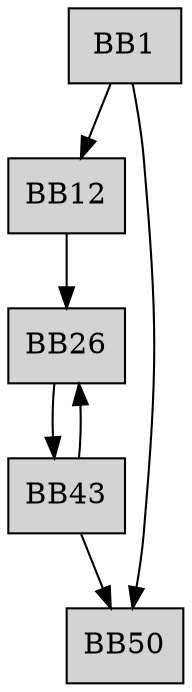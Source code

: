 digraph CFG {
    node [shape=box, style=filled];

    BB1 [label="BB1"];
    BB12 [label="BB12"];
    BB26 [label="BB26"];
    BB43 [label="BB43"];
    BB50 [label="BB50"];

    BB1 -> BB50;
    BB1 -> BB12;
    BB12 -> BB26;
    BB26 -> BB43;
    BB43 -> BB26;
    BB43 -> BB50;
}